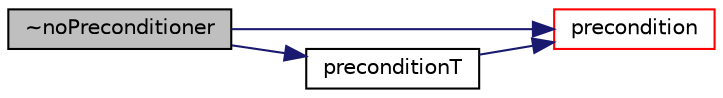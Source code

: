 digraph "~noPreconditioner"
{
  bgcolor="transparent";
  edge [fontname="Helvetica",fontsize="10",labelfontname="Helvetica",labelfontsize="10"];
  node [fontname="Helvetica",fontsize="10",shape=record];
  rankdir="LR";
  Node1 [label="~noPreconditioner",height=0.2,width=0.4,color="black", fillcolor="grey75", style="filled", fontcolor="black"];
  Node1 -> Node2 [color="midnightblue",fontsize="10",style="solid",fontname="Helvetica"];
  Node2 [label="precondition",height=0.2,width=0.4,color="red",URL="$a01683.html#a365a52f60a6c9be0a4775e814d50c2c7",tooltip="Return wA the preconditioned form of residual rA. "];
  Node1 -> Node3 [color="midnightblue",fontsize="10",style="solid",fontname="Helvetica"];
  Node3 [label="preconditionT",height=0.2,width=0.4,color="black",URL="$a01683.html#a144db0907c2d320167fdb79bf55e5572",tooltip="Return wT the transpose-matrix preconditioned form of residual rT. "];
  Node3 -> Node2 [color="midnightblue",fontsize="10",style="solid",fontname="Helvetica"];
}

